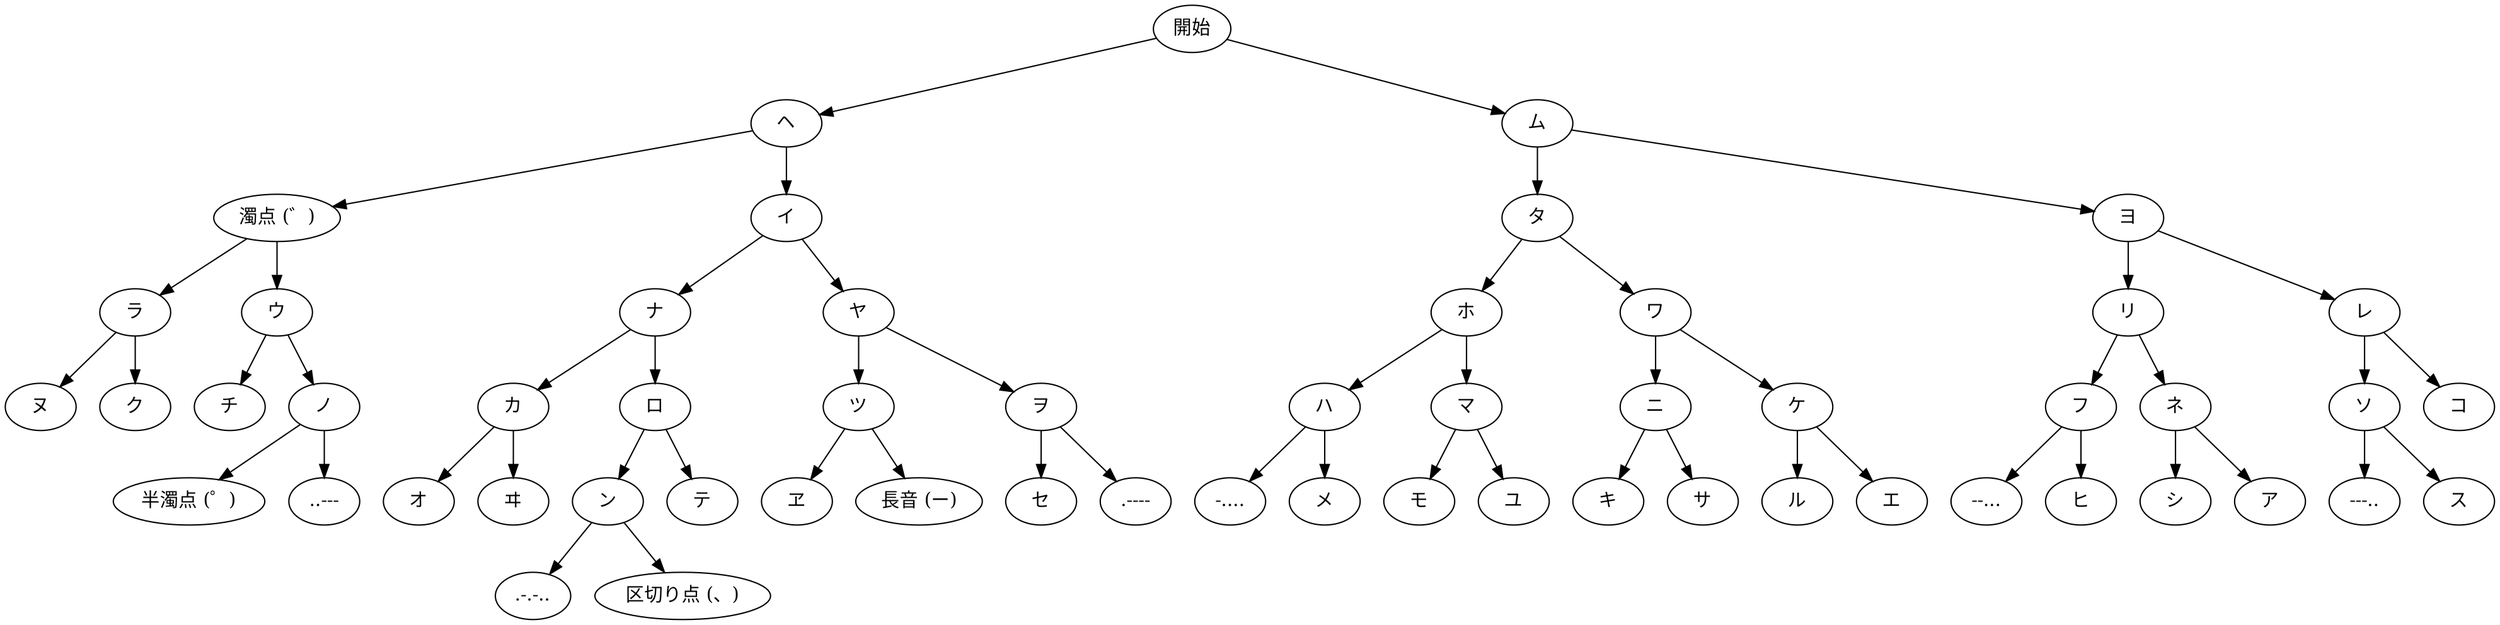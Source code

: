 digraph graphname
{
        "開始"

#######################
#.
        "開始" -> "ヘ"
#-
        "開始" -> "ム"

#######################
#..
        "ヘ" -> "濁点 (゛)"
#.-
	"ヘ" -> "イ"

#-.
        "ム" -> "タ"
#--
        "ム" -> "ヨ"

#######################
#...
	"濁点 (゛)"  -> "ラ"
#..-
	"濁点 (゛)"  -> "ウ"

#.-.
	"イ" -> "ナ"
#.--
	"イ" -> "ヤ"

#-..
        "タ" -> "ホ"
#-.-
        "タ" -> "ワ"

#--.
        "ヨ" -> "リ"
#---
        "ヨ" -> "レ"

#######################

#....
	"ラ" -> "ヌ"
#...-
	"ラ" -> "ク"

#..-.
	"ウ" -> "チ"
#..--
	"ウ" -> "ノ"


#.-..
	"ナ" -> "カ"
#.-.-
	"ナ" -> "ロ"

#.--.
	"ヤ" -> "ツ"
#.---
	"ヤ" -> "ヲ"


#-...
	"ホ" -> "ハ"
#-..-
	"ホ" -> "マ"

#-.-.
	"ワ" -> "ニ"
#-.--
	"ワ" -> "ケ"

#--..
	"リ" -> "フ"
#--.-
	"リ" -> "ネ"

#---.
	"レ" -> "ソ"
#----
	"レ" -> "コ"

#######################

#.....
#	"ヌ" -> ""
#....-
#	"ヌ" -> ""

#...-.
#	"ク" -> ""
#...--
#	"ク" -> ""

#..-..
#	"チ" -> "ト"
#..-.-
#	"チ" -> "ミ"

#..--.
	"ノ" -> "半濁点 (゜)"
#..---
	"ノ" -> "..---"

#.-...
	"カ" -> "オ"
#.-..-
	"カ" -> "ヰ"

#.-.-.
	"ロ" -> "ン"
#.-.--
	"ロ" -> "テ"

#.--..
	"ツ" -> "ヱ"
#.--.-
	"ツ" -> "長音 (ー)"

#.---.
	"ヲ" -> "セ"
#.----
	"ヲ" -> ".----"


#-....
	"ハ" -> "-...."
#-...-
	"ハ" -> "メ"

#-..-.
	"マ" -> "モ"
#-..--
	"マ" -> "ユ"

#-.-..
	"ニ" -> "キ"
#-.-.-
	"ニ" -> "サ"

#-.--.
	"ケ" -> "ル"
#-.---
	"ケ" -> "エ"

#--...
	"フ" -> "--..."
#--..-
	"フ" -> "ヒ"

#--.-.
	"ネ" -> "シ"
#--.--
	"ネ" -> "ア"

#---..
	"ソ" -> "---.."
#---.-
	"ソ" -> "ス"

#----.
#	"コ" -> ""
#-----
#	"コ" -> ""


#######################

#.-.-..
	"ン" -> ".-.-.."
#.-.-.-
	"ン" -> "区切り点 (、)"


}

